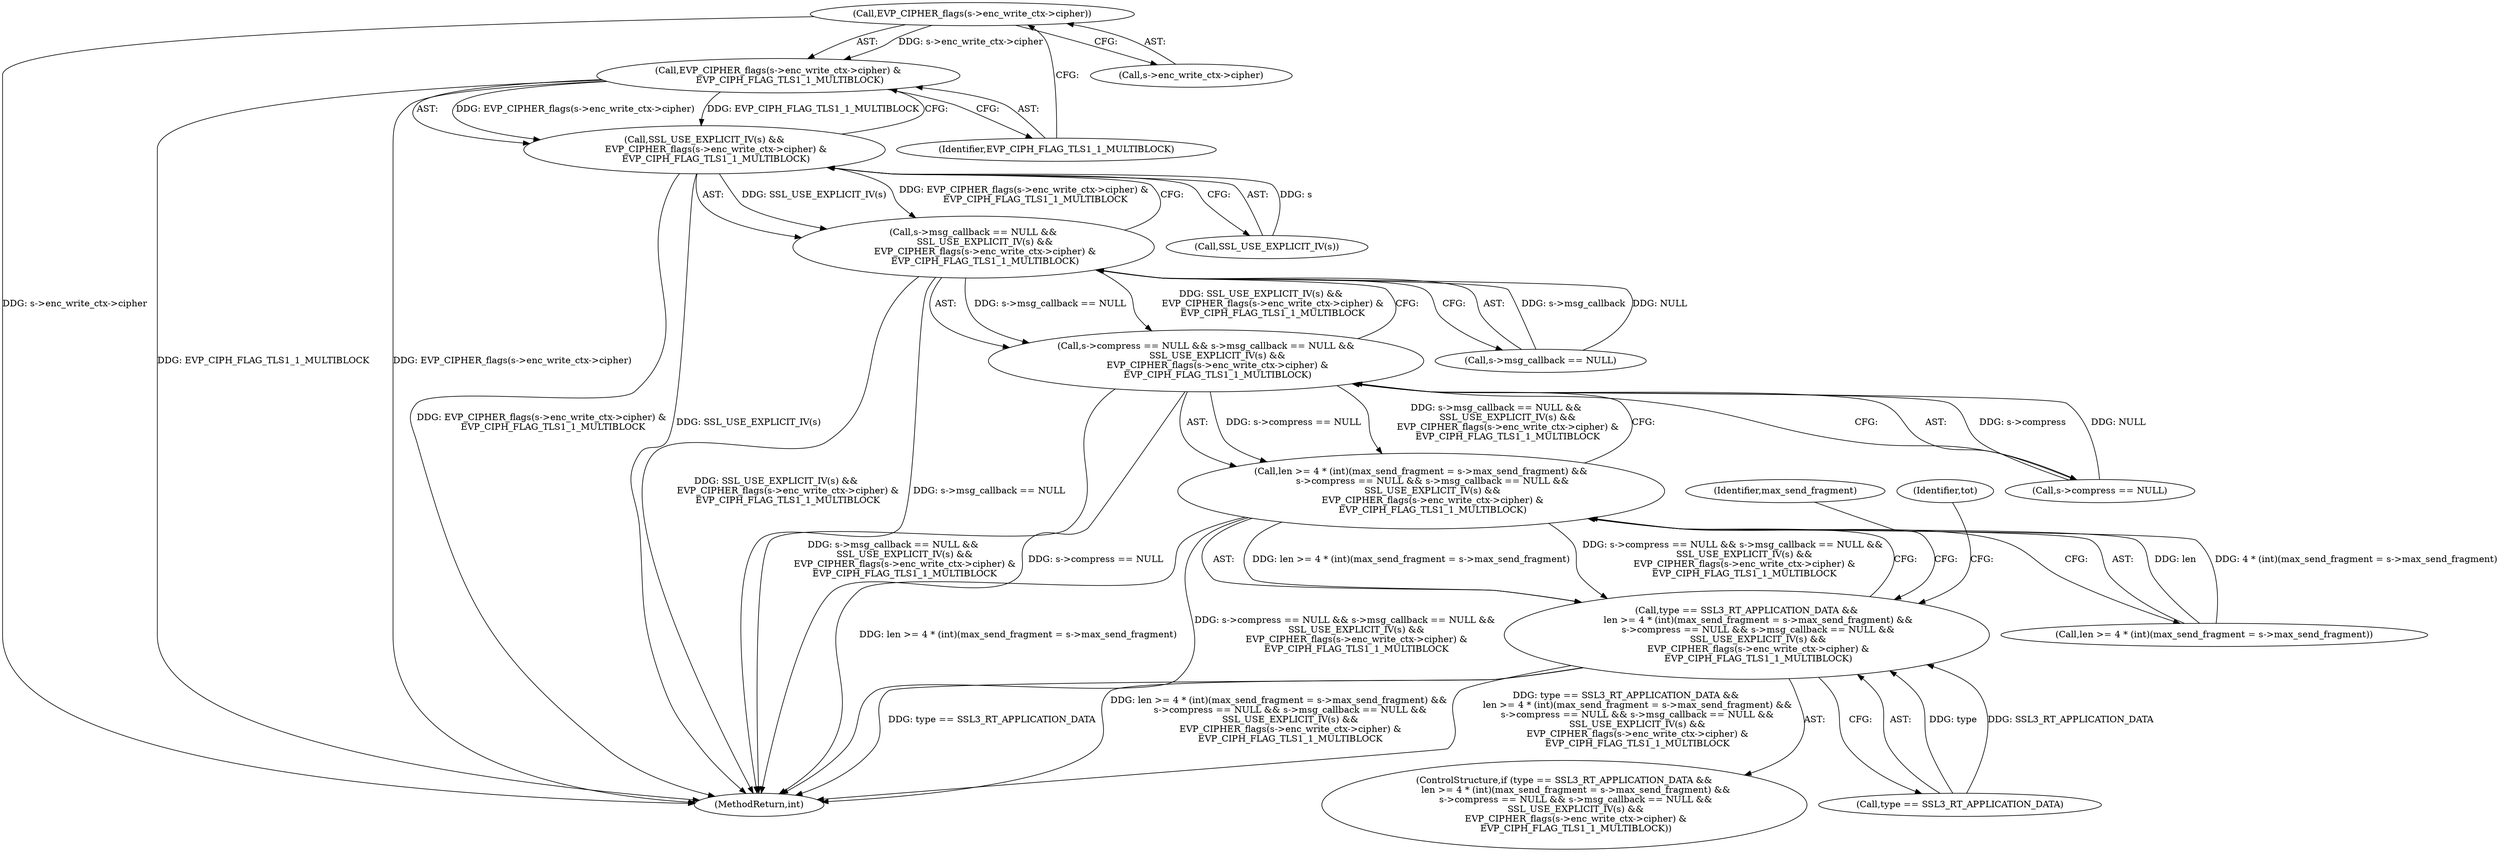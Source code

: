 digraph "0_openssl_77c77f0a1b9f15b869ca3342186dfbedd1119d0e@pointer" {
"1000279" [label="(Call,EVP_CIPHER_flags(s->enc_write_ctx->cipher))"];
"1000278" [label="(Call,EVP_CIPHER_flags(s->enc_write_ctx->cipher) &\n        EVP_CIPH_FLAG_TLS1_1_MULTIBLOCK)"];
"1000275" [label="(Call,SSL_USE_EXPLICIT_IV(s) &&\n        EVP_CIPHER_flags(s->enc_write_ctx->cipher) &\n        EVP_CIPH_FLAG_TLS1_1_MULTIBLOCK)"];
"1000269" [label="(Call,s->msg_callback == NULL &&\n        SSL_USE_EXPLICIT_IV(s) &&\n        EVP_CIPHER_flags(s->enc_write_ctx->cipher) &\n        EVP_CIPH_FLAG_TLS1_1_MULTIBLOCK)"];
"1000263" [label="(Call,s->compress == NULL && s->msg_callback == NULL &&\n        SSL_USE_EXPLICIT_IV(s) &&\n        EVP_CIPHER_flags(s->enc_write_ctx->cipher) &\n        EVP_CIPH_FLAG_TLS1_1_MULTIBLOCK)"];
"1000251" [label="(Call,len >= 4 * (int)(max_send_fragment = s->max_send_fragment) &&\n        s->compress == NULL && s->msg_callback == NULL &&\n        SSL_USE_EXPLICIT_IV(s) &&\n        EVP_CIPHER_flags(s->enc_write_ctx->cipher) &\n        EVP_CIPH_FLAG_TLS1_1_MULTIBLOCK)"];
"1000247" [label="(Call,type == SSL3_RT_APPLICATION_DATA &&\n        len >= 4 * (int)(max_send_fragment = s->max_send_fragment) &&\n        s->compress == NULL && s->msg_callback == NULL &&\n        SSL_USE_EXPLICIT_IV(s) &&\n        EVP_CIPHER_flags(s->enc_write_ctx->cipher) &\n        EVP_CIPH_FLAG_TLS1_1_MULTIBLOCK)"];
"1000293" [label="(Identifier,max_send_fragment)"];
"1000270" [label="(Call,s->msg_callback == NULL)"];
"1000285" [label="(Identifier,EVP_CIPH_FLAG_TLS1_1_MULTIBLOCK)"];
"1000278" [label="(Call,EVP_CIPHER_flags(s->enc_write_ctx->cipher) &\n        EVP_CIPH_FLAG_TLS1_1_MULTIBLOCK)"];
"1000275" [label="(Call,SSL_USE_EXPLICIT_IV(s) &&\n        EVP_CIPHER_flags(s->enc_write_ctx->cipher) &\n        EVP_CIPH_FLAG_TLS1_1_MULTIBLOCK)"];
"1000276" [label="(Call,SSL_USE_EXPLICIT_IV(s))"];
"1000264" [label="(Call,s->compress == NULL)"];
"1000856" [label="(MethodReturn,int)"];
"1000269" [label="(Call,s->msg_callback == NULL &&\n        SSL_USE_EXPLICIT_IV(s) &&\n        EVP_CIPHER_flags(s->enc_write_ctx->cipher) &\n        EVP_CIPH_FLAG_TLS1_1_MULTIBLOCK)"];
"1000247" [label="(Call,type == SSL3_RT_APPLICATION_DATA &&\n        len >= 4 * (int)(max_send_fragment = s->max_send_fragment) &&\n        s->compress == NULL && s->msg_callback == NULL &&\n        SSL_USE_EXPLICIT_IV(s) &&\n        EVP_CIPHER_flags(s->enc_write_ctx->cipher) &\n        EVP_CIPH_FLAG_TLS1_1_MULTIBLOCK)"];
"1000252" [label="(Call,len >= 4 * (int)(max_send_fragment = s->max_send_fragment))"];
"1000280" [label="(Call,s->enc_write_ctx->cipher)"];
"1000246" [label="(ControlStructure,if (type == SSL3_RT_APPLICATION_DATA &&\n        len >= 4 * (int)(max_send_fragment = s->max_send_fragment) &&\n        s->compress == NULL && s->msg_callback == NULL &&\n        SSL_USE_EXPLICIT_IV(s) &&\n        EVP_CIPHER_flags(s->enc_write_ctx->cipher) &\n        EVP_CIPH_FLAG_TLS1_1_MULTIBLOCK))"];
"1000248" [label="(Call,type == SSL3_RT_APPLICATION_DATA)"];
"1000279" [label="(Call,EVP_CIPHER_flags(s->enc_write_ctx->cipher))"];
"1000251" [label="(Call,len >= 4 * (int)(max_send_fragment = s->max_send_fragment) &&\n        s->compress == NULL && s->msg_callback == NULL &&\n        SSL_USE_EXPLICIT_IV(s) &&\n        EVP_CIPHER_flags(s->enc_write_ctx->cipher) &\n        EVP_CIPH_FLAG_TLS1_1_MULTIBLOCK)"];
"1000740" [label="(Identifier,tot)"];
"1000263" [label="(Call,s->compress == NULL && s->msg_callback == NULL &&\n        SSL_USE_EXPLICIT_IV(s) &&\n        EVP_CIPHER_flags(s->enc_write_ctx->cipher) &\n        EVP_CIPH_FLAG_TLS1_1_MULTIBLOCK)"];
"1000279" -> "1000278"  [label="AST: "];
"1000279" -> "1000280"  [label="CFG: "];
"1000280" -> "1000279"  [label="AST: "];
"1000285" -> "1000279"  [label="CFG: "];
"1000279" -> "1000856"  [label="DDG: s->enc_write_ctx->cipher"];
"1000279" -> "1000278"  [label="DDG: s->enc_write_ctx->cipher"];
"1000278" -> "1000275"  [label="AST: "];
"1000278" -> "1000285"  [label="CFG: "];
"1000285" -> "1000278"  [label="AST: "];
"1000275" -> "1000278"  [label="CFG: "];
"1000278" -> "1000856"  [label="DDG: EVP_CIPH_FLAG_TLS1_1_MULTIBLOCK"];
"1000278" -> "1000856"  [label="DDG: EVP_CIPHER_flags(s->enc_write_ctx->cipher)"];
"1000278" -> "1000275"  [label="DDG: EVP_CIPHER_flags(s->enc_write_ctx->cipher)"];
"1000278" -> "1000275"  [label="DDG: EVP_CIPH_FLAG_TLS1_1_MULTIBLOCK"];
"1000275" -> "1000269"  [label="AST: "];
"1000275" -> "1000276"  [label="CFG: "];
"1000276" -> "1000275"  [label="AST: "];
"1000269" -> "1000275"  [label="CFG: "];
"1000275" -> "1000856"  [label="DDG: EVP_CIPHER_flags(s->enc_write_ctx->cipher) &\n        EVP_CIPH_FLAG_TLS1_1_MULTIBLOCK"];
"1000275" -> "1000856"  [label="DDG: SSL_USE_EXPLICIT_IV(s)"];
"1000275" -> "1000269"  [label="DDG: SSL_USE_EXPLICIT_IV(s)"];
"1000275" -> "1000269"  [label="DDG: EVP_CIPHER_flags(s->enc_write_ctx->cipher) &\n        EVP_CIPH_FLAG_TLS1_1_MULTIBLOCK"];
"1000276" -> "1000275"  [label="DDG: s"];
"1000269" -> "1000263"  [label="AST: "];
"1000269" -> "1000270"  [label="CFG: "];
"1000270" -> "1000269"  [label="AST: "];
"1000263" -> "1000269"  [label="CFG: "];
"1000269" -> "1000856"  [label="DDG: SSL_USE_EXPLICIT_IV(s) &&\n        EVP_CIPHER_flags(s->enc_write_ctx->cipher) &\n        EVP_CIPH_FLAG_TLS1_1_MULTIBLOCK"];
"1000269" -> "1000856"  [label="DDG: s->msg_callback == NULL"];
"1000269" -> "1000263"  [label="DDG: s->msg_callback == NULL"];
"1000269" -> "1000263"  [label="DDG: SSL_USE_EXPLICIT_IV(s) &&\n        EVP_CIPHER_flags(s->enc_write_ctx->cipher) &\n        EVP_CIPH_FLAG_TLS1_1_MULTIBLOCK"];
"1000270" -> "1000269"  [label="DDG: s->msg_callback"];
"1000270" -> "1000269"  [label="DDG: NULL"];
"1000263" -> "1000251"  [label="AST: "];
"1000263" -> "1000264"  [label="CFG: "];
"1000264" -> "1000263"  [label="AST: "];
"1000251" -> "1000263"  [label="CFG: "];
"1000263" -> "1000856"  [label="DDG: s->msg_callback == NULL &&\n        SSL_USE_EXPLICIT_IV(s) &&\n        EVP_CIPHER_flags(s->enc_write_ctx->cipher) &\n        EVP_CIPH_FLAG_TLS1_1_MULTIBLOCK"];
"1000263" -> "1000856"  [label="DDG: s->compress == NULL"];
"1000263" -> "1000251"  [label="DDG: s->compress == NULL"];
"1000263" -> "1000251"  [label="DDG: s->msg_callback == NULL &&\n        SSL_USE_EXPLICIT_IV(s) &&\n        EVP_CIPHER_flags(s->enc_write_ctx->cipher) &\n        EVP_CIPH_FLAG_TLS1_1_MULTIBLOCK"];
"1000264" -> "1000263"  [label="DDG: s->compress"];
"1000264" -> "1000263"  [label="DDG: NULL"];
"1000251" -> "1000247"  [label="AST: "];
"1000251" -> "1000252"  [label="CFG: "];
"1000252" -> "1000251"  [label="AST: "];
"1000247" -> "1000251"  [label="CFG: "];
"1000251" -> "1000856"  [label="DDG: len >= 4 * (int)(max_send_fragment = s->max_send_fragment)"];
"1000251" -> "1000856"  [label="DDG: s->compress == NULL && s->msg_callback == NULL &&\n        SSL_USE_EXPLICIT_IV(s) &&\n        EVP_CIPHER_flags(s->enc_write_ctx->cipher) &\n        EVP_CIPH_FLAG_TLS1_1_MULTIBLOCK"];
"1000251" -> "1000247"  [label="DDG: len >= 4 * (int)(max_send_fragment = s->max_send_fragment)"];
"1000251" -> "1000247"  [label="DDG: s->compress == NULL && s->msg_callback == NULL &&\n        SSL_USE_EXPLICIT_IV(s) &&\n        EVP_CIPHER_flags(s->enc_write_ctx->cipher) &\n        EVP_CIPH_FLAG_TLS1_1_MULTIBLOCK"];
"1000252" -> "1000251"  [label="DDG: len"];
"1000252" -> "1000251"  [label="DDG: 4 * (int)(max_send_fragment = s->max_send_fragment)"];
"1000247" -> "1000246"  [label="AST: "];
"1000247" -> "1000248"  [label="CFG: "];
"1000248" -> "1000247"  [label="AST: "];
"1000293" -> "1000247"  [label="CFG: "];
"1000740" -> "1000247"  [label="CFG: "];
"1000247" -> "1000856"  [label="DDG: type == SSL3_RT_APPLICATION_DATA"];
"1000247" -> "1000856"  [label="DDG: len >= 4 * (int)(max_send_fragment = s->max_send_fragment) &&\n        s->compress == NULL && s->msg_callback == NULL &&\n        SSL_USE_EXPLICIT_IV(s) &&\n        EVP_CIPHER_flags(s->enc_write_ctx->cipher) &\n        EVP_CIPH_FLAG_TLS1_1_MULTIBLOCK"];
"1000247" -> "1000856"  [label="DDG: type == SSL3_RT_APPLICATION_DATA &&\n        len >= 4 * (int)(max_send_fragment = s->max_send_fragment) &&\n        s->compress == NULL && s->msg_callback == NULL &&\n        SSL_USE_EXPLICIT_IV(s) &&\n        EVP_CIPHER_flags(s->enc_write_ctx->cipher) &\n        EVP_CIPH_FLAG_TLS1_1_MULTIBLOCK"];
"1000248" -> "1000247"  [label="DDG: type"];
"1000248" -> "1000247"  [label="DDG: SSL3_RT_APPLICATION_DATA"];
}
